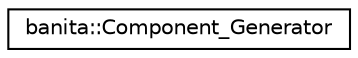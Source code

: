 digraph "Graphical Class Hierarchy"
{
 // LATEX_PDF_SIZE
  edge [fontname="Helvetica",fontsize="10",labelfontname="Helvetica",labelfontsize="10"];
  node [fontname="Helvetica",fontsize="10",shape=record];
  rankdir="LR";
  Node0 [label="banita::Component_Generator",height=0.2,width=0.4,color="black", fillcolor="white", style="filled",URL="$d8/dc5/classbanita_1_1_component___generator.html",tooltip=" "];
}
